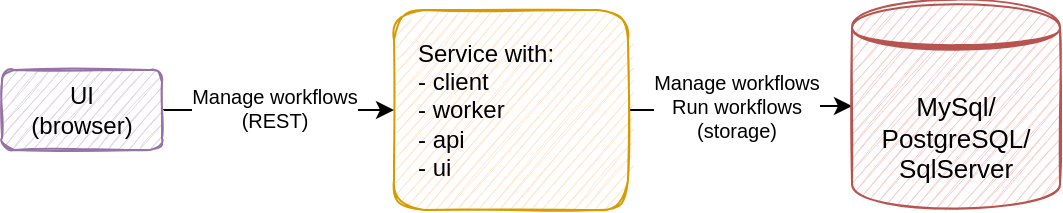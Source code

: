 <mxfile version="13.9.9" type="device"><diagram id="jjpw7QVP1cbkFUPm9WA_" name="Page-1"><mxGraphModel dx="946" dy="587" grid="1" gridSize="10" guides="1" tooltips="1" connect="1" arrows="1" fold="1" page="1" pageScale="1" pageWidth="827" pageHeight="1169" math="0" shadow="0"><root><mxCell id="0"/><mxCell id="1" parent="0"/><mxCell id="2S5eYjUz_DZ8tPCJqkGq-1" style="edgeStyle=orthogonalEdgeStyle;rounded=0;orthogonalLoop=1;jettySize=auto;html=1;" parent="1" source="2S5eYjUz_DZ8tPCJqkGq-3" target="2S5eYjUz_DZ8tPCJqkGq-6" edge="1"><mxGeometry relative="1" as="geometry"><mxPoint x="471" y="250" as="targetPoint"/></mxGeometry></mxCell><mxCell id="2S5eYjUz_DZ8tPCJqkGq-2" value="Manage workflows&lt;br&gt;Run workflows&lt;br style=&quot;font-size: 10px&quot;&gt;(storage)" style="edgeLabel;html=1;align=center;verticalAlign=middle;resizable=0;points=[];fontSize=10;" parent="2S5eYjUz_DZ8tPCJqkGq-1" vertex="1" connectable="0"><mxGeometry x="0.25" y="-1" relative="1" as="geometry"><mxPoint x="-16" y="-1" as="offset"/></mxGeometry></mxCell><mxCell id="2S5eYjUz_DZ8tPCJqkGq-3" value="Service with:&lt;br&gt;- client&lt;br&gt;- worker&lt;br&gt;- api&lt;br&gt;- ui" style="rounded=1;whiteSpace=wrap;html=1;fillColor=#ffe6cc;strokeColor=#d79b00;sketch=1;align=left;spacing=12;" parent="1" vertex="1"><mxGeometry x="263" y="200" width="117" height="100" as="geometry"/></mxCell><mxCell id="2S5eYjUz_DZ8tPCJqkGq-4" style="edgeStyle=orthogonalEdgeStyle;rounded=0;orthogonalLoop=1;jettySize=auto;html=1;entryX=0;entryY=0.5;entryDx=0;entryDy=0;" parent="1" source="2S5eYjUz_DZ8tPCJqkGq-7" target="2S5eYjUz_DZ8tPCJqkGq-3" edge="1"><mxGeometry relative="1" as="geometry"><mxPoint x="192" y="250" as="sourcePoint"/></mxGeometry></mxCell><mxCell id="2S5eYjUz_DZ8tPCJqkGq-5" value="Manage workflows&lt;br style=&quot;font-size: 10px&quot;&gt;(REST)" style="edgeLabel;html=1;align=center;verticalAlign=middle;resizable=0;points=[];fontSize=10;" parent="2S5eYjUz_DZ8tPCJqkGq-4" vertex="1" connectable="0"><mxGeometry x="-0.035" y="-3" relative="1" as="geometry"><mxPoint y="-4" as="offset"/></mxGeometry></mxCell><mxCell id="2S5eYjUz_DZ8tPCJqkGq-6" value="MySql/&lt;br style=&quot;font-size: 13px;&quot;&gt;PostgreSQL/&lt;br style=&quot;font-size: 13px;&quot;&gt;SqlServer" style="shape=datastore;whiteSpace=wrap;html=1;fontSize=13;sketch=1;fillColor=#f8cecc;strokeColor=#b85450;" parent="1" vertex="1"><mxGeometry x="492" y="196" width="104" height="104" as="geometry"/></mxCell><mxCell id="2S5eYjUz_DZ8tPCJqkGq-7" value="UI&lt;br&gt;(browser)" style="rounded=1;whiteSpace=wrap;html=1;fillColor=#e1d5e7;strokeColor=#9673a6;sketch=1;" parent="1" vertex="1"><mxGeometry x="67" y="230" width="80" height="40" as="geometry"/></mxCell></root></mxGraphModel></diagram></mxfile>